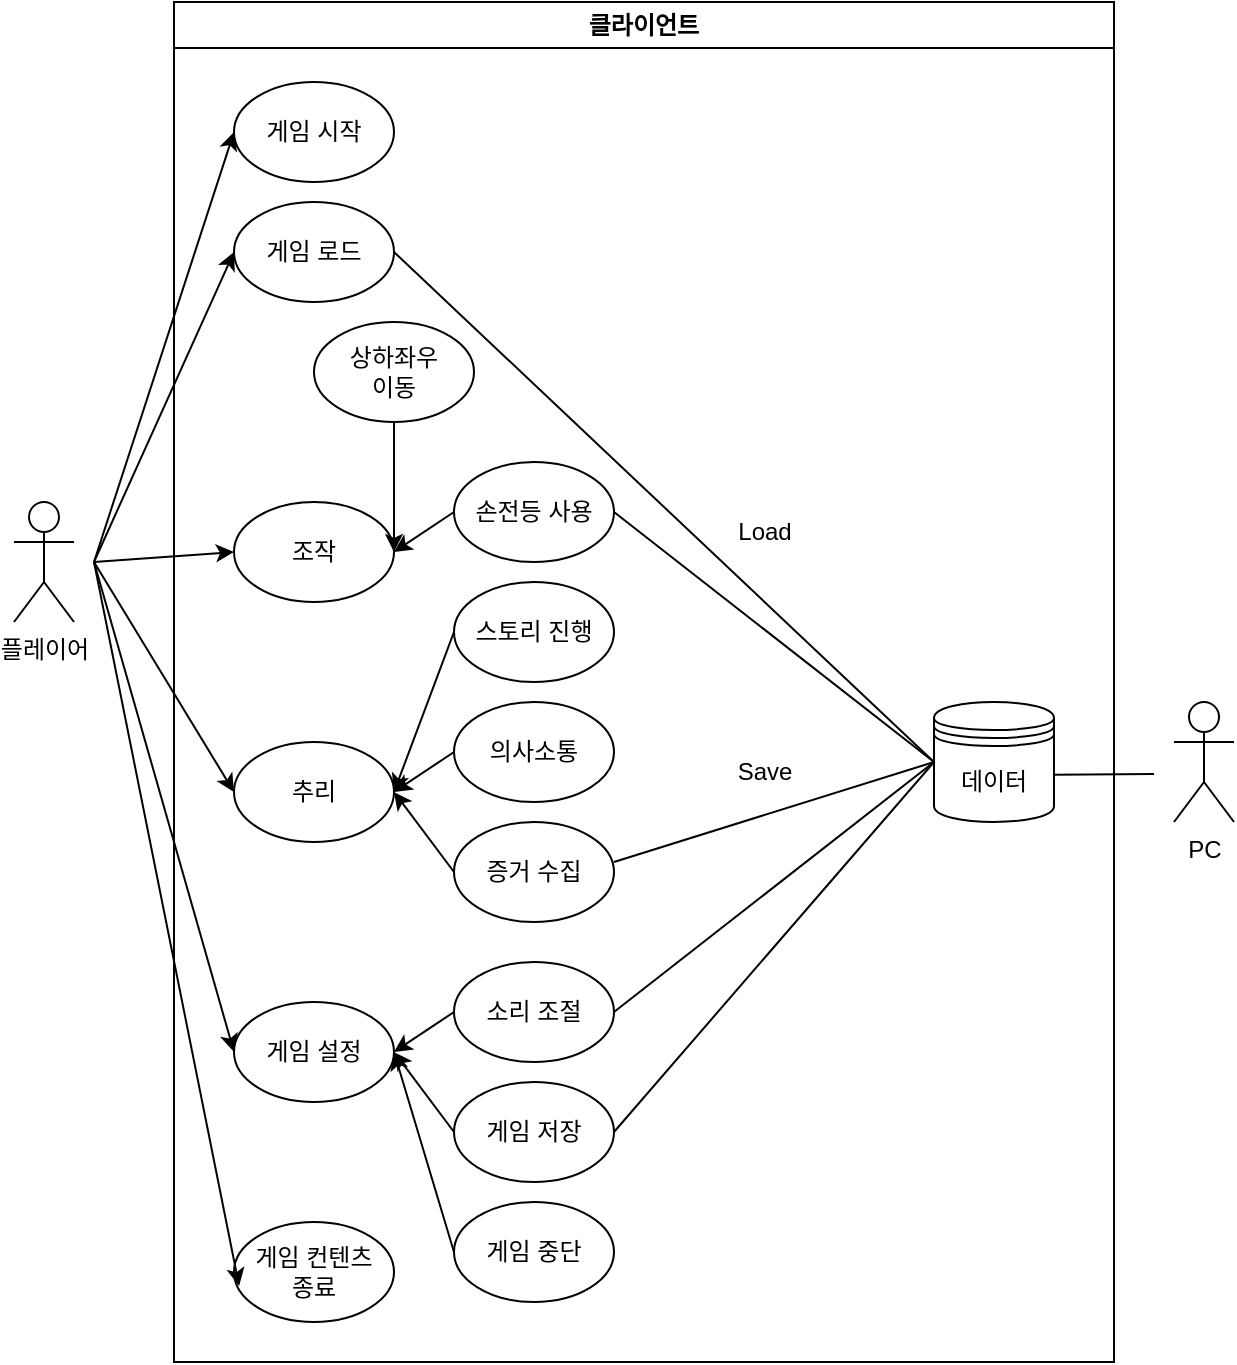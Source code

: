<mxfile version="24.5.4" type="github">
  <diagram name="페이지-1" id="ZpcOs4shHNh5mx86bvTr">
    <mxGraphModel dx="1461" dy="759" grid="1" gridSize="10" guides="1" tooltips="1" connect="1" arrows="1" fold="1" page="1" pageScale="1" pageWidth="827" pageHeight="1169" math="0" shadow="0">
      <root>
        <mxCell id="0" />
        <mxCell id="1" parent="0" />
        <mxCell id="3Uc47XjtdB7wgMT_kZdp-1" value="클라이언트" style="swimlane;whiteSpace=wrap;html=1;" vertex="1" parent="1">
          <mxGeometry x="170" y="50" width="470" height="680" as="geometry" />
        </mxCell>
        <mxCell id="3Uc47XjtdB7wgMT_kZdp-3" value="게임 시작" style="ellipse;whiteSpace=wrap;html=1;" vertex="1" parent="3Uc47XjtdB7wgMT_kZdp-1">
          <mxGeometry x="30" y="40" width="80" height="50" as="geometry" />
        </mxCell>
        <mxCell id="3Uc47XjtdB7wgMT_kZdp-4" value="게임 컨텐츠&lt;div&gt;종료&lt;/div&gt;" style="ellipse;whiteSpace=wrap;html=1;" vertex="1" parent="3Uc47XjtdB7wgMT_kZdp-1">
          <mxGeometry x="30" y="610" width="80" height="50" as="geometry" />
        </mxCell>
        <mxCell id="3Uc47XjtdB7wgMT_kZdp-5" value="조작" style="ellipse;whiteSpace=wrap;html=1;" vertex="1" parent="3Uc47XjtdB7wgMT_kZdp-1">
          <mxGeometry x="30" y="250" width="80" height="50" as="geometry" />
        </mxCell>
        <mxCell id="3Uc47XjtdB7wgMT_kZdp-6" value="추리" style="ellipse;whiteSpace=wrap;html=1;" vertex="1" parent="3Uc47XjtdB7wgMT_kZdp-1">
          <mxGeometry x="30" y="370" width="80" height="50" as="geometry" />
        </mxCell>
        <mxCell id="3Uc47XjtdB7wgMT_kZdp-7" value="게임 설정" style="ellipse;whiteSpace=wrap;html=1;" vertex="1" parent="3Uc47XjtdB7wgMT_kZdp-1">
          <mxGeometry x="30" y="500" width="80" height="50" as="geometry" />
        </mxCell>
        <mxCell id="3Uc47XjtdB7wgMT_kZdp-8" value="상하좌우&lt;div&gt;&lt;span style=&quot;background-color: initial;&quot;&gt;이동&lt;/span&gt;&lt;/div&gt;" style="ellipse;whiteSpace=wrap;html=1;" vertex="1" parent="3Uc47XjtdB7wgMT_kZdp-1">
          <mxGeometry x="70" y="160" width="80" height="50" as="geometry" />
        </mxCell>
        <mxCell id="3Uc47XjtdB7wgMT_kZdp-9" value="손전등&amp;nbsp;&lt;span style=&quot;background-color: initial;&quot;&gt;사용&lt;/span&gt;" style="ellipse;whiteSpace=wrap;html=1;" vertex="1" parent="3Uc47XjtdB7wgMT_kZdp-1">
          <mxGeometry x="140" y="230" width="80" height="50" as="geometry" />
        </mxCell>
        <mxCell id="3Uc47XjtdB7wgMT_kZdp-10" value="의사소통" style="ellipse;whiteSpace=wrap;html=1;" vertex="1" parent="3Uc47XjtdB7wgMT_kZdp-1">
          <mxGeometry x="140" y="350" width="80" height="50" as="geometry" />
        </mxCell>
        <mxCell id="3Uc47XjtdB7wgMT_kZdp-11" value="스토리 진행" style="ellipse;whiteSpace=wrap;html=1;" vertex="1" parent="3Uc47XjtdB7wgMT_kZdp-1">
          <mxGeometry x="140" y="290" width="80" height="50" as="geometry" />
        </mxCell>
        <mxCell id="3Uc47XjtdB7wgMT_kZdp-12" value="소리 조절" style="ellipse;whiteSpace=wrap;html=1;" vertex="1" parent="3Uc47XjtdB7wgMT_kZdp-1">
          <mxGeometry x="140" y="480" width="80" height="50" as="geometry" />
        </mxCell>
        <mxCell id="3Uc47XjtdB7wgMT_kZdp-13" value="게임 저장" style="ellipse;whiteSpace=wrap;html=1;" vertex="1" parent="3Uc47XjtdB7wgMT_kZdp-1">
          <mxGeometry x="140" y="540" width="80" height="50" as="geometry" />
        </mxCell>
        <mxCell id="3Uc47XjtdB7wgMT_kZdp-14" value="게임 중단" style="ellipse;whiteSpace=wrap;html=1;" vertex="1" parent="3Uc47XjtdB7wgMT_kZdp-1">
          <mxGeometry x="140" y="600" width="80" height="50" as="geometry" />
        </mxCell>
        <mxCell id="3Uc47XjtdB7wgMT_kZdp-15" value="증거 수집" style="ellipse;whiteSpace=wrap;html=1;" vertex="1" parent="3Uc47XjtdB7wgMT_kZdp-1">
          <mxGeometry x="140" y="410" width="80" height="50" as="geometry" />
        </mxCell>
        <mxCell id="3Uc47XjtdB7wgMT_kZdp-21" value="" style="endArrow=classic;html=1;rounded=0;entryX=1;entryY=0.5;entryDx=0;entryDy=0;exitX=0.5;exitY=1;exitDx=0;exitDy=0;" edge="1" parent="3Uc47XjtdB7wgMT_kZdp-1" source="3Uc47XjtdB7wgMT_kZdp-8" target="3Uc47XjtdB7wgMT_kZdp-5">
          <mxGeometry width="50" height="50" relative="1" as="geometry">
            <mxPoint x="220" y="330" as="sourcePoint" />
            <mxPoint x="270" y="280" as="targetPoint" />
          </mxGeometry>
        </mxCell>
        <mxCell id="3Uc47XjtdB7wgMT_kZdp-22" value="" style="endArrow=classic;html=1;rounded=0;exitX=0;exitY=0.5;exitDx=0;exitDy=0;entryX=1;entryY=0.5;entryDx=0;entryDy=0;" edge="1" parent="3Uc47XjtdB7wgMT_kZdp-1" source="3Uc47XjtdB7wgMT_kZdp-9" target="3Uc47XjtdB7wgMT_kZdp-5">
          <mxGeometry width="50" height="50" relative="1" as="geometry">
            <mxPoint x="220" y="430" as="sourcePoint" />
            <mxPoint x="270" y="380" as="targetPoint" />
          </mxGeometry>
        </mxCell>
        <mxCell id="3Uc47XjtdB7wgMT_kZdp-23" value="" style="endArrow=classic;html=1;rounded=0;entryX=1;entryY=0.5;entryDx=0;entryDy=0;exitX=0;exitY=0.5;exitDx=0;exitDy=0;" edge="1" parent="3Uc47XjtdB7wgMT_kZdp-1" source="3Uc47XjtdB7wgMT_kZdp-11" target="3Uc47XjtdB7wgMT_kZdp-6">
          <mxGeometry width="50" height="50" relative="1" as="geometry">
            <mxPoint x="220" y="430" as="sourcePoint" />
            <mxPoint x="270" y="380" as="targetPoint" />
          </mxGeometry>
        </mxCell>
        <mxCell id="3Uc47XjtdB7wgMT_kZdp-24" value="" style="endArrow=classic;html=1;rounded=0;exitX=0;exitY=0.5;exitDx=0;exitDy=0;entryX=1;entryY=0.5;entryDx=0;entryDy=0;" edge="1" parent="3Uc47XjtdB7wgMT_kZdp-1" source="3Uc47XjtdB7wgMT_kZdp-10" target="3Uc47XjtdB7wgMT_kZdp-6">
          <mxGeometry width="50" height="50" relative="1" as="geometry">
            <mxPoint x="220" y="430" as="sourcePoint" />
            <mxPoint x="270" y="380" as="targetPoint" />
          </mxGeometry>
        </mxCell>
        <mxCell id="3Uc47XjtdB7wgMT_kZdp-25" value="" style="endArrow=classic;html=1;rounded=0;exitX=0;exitY=0.5;exitDx=0;exitDy=0;entryX=1;entryY=0.5;entryDx=0;entryDy=0;" edge="1" parent="3Uc47XjtdB7wgMT_kZdp-1" source="3Uc47XjtdB7wgMT_kZdp-15" target="3Uc47XjtdB7wgMT_kZdp-6">
          <mxGeometry width="50" height="50" relative="1" as="geometry">
            <mxPoint x="220" y="430" as="sourcePoint" />
            <mxPoint x="270" y="380" as="targetPoint" />
          </mxGeometry>
        </mxCell>
        <mxCell id="3Uc47XjtdB7wgMT_kZdp-26" value="" style="endArrow=classic;html=1;rounded=0;exitX=0;exitY=0.5;exitDx=0;exitDy=0;entryX=1;entryY=0.5;entryDx=0;entryDy=0;" edge="1" parent="3Uc47XjtdB7wgMT_kZdp-1" source="3Uc47XjtdB7wgMT_kZdp-12" target="3Uc47XjtdB7wgMT_kZdp-7">
          <mxGeometry width="50" height="50" relative="1" as="geometry">
            <mxPoint x="220" y="430" as="sourcePoint" />
            <mxPoint x="110" y="470" as="targetPoint" />
          </mxGeometry>
        </mxCell>
        <mxCell id="3Uc47XjtdB7wgMT_kZdp-27" value="" style="endArrow=classic;html=1;rounded=0;exitX=0;exitY=0.5;exitDx=0;exitDy=0;entryX=1;entryY=0.5;entryDx=0;entryDy=0;" edge="1" parent="3Uc47XjtdB7wgMT_kZdp-1" source="3Uc47XjtdB7wgMT_kZdp-13" target="3Uc47XjtdB7wgMT_kZdp-7">
          <mxGeometry width="50" height="50" relative="1" as="geometry">
            <mxPoint x="220" y="430" as="sourcePoint" />
            <mxPoint x="270" y="380" as="targetPoint" />
          </mxGeometry>
        </mxCell>
        <mxCell id="3Uc47XjtdB7wgMT_kZdp-28" value="" style="endArrow=classic;html=1;rounded=0;exitX=0;exitY=0.5;exitDx=0;exitDy=0;entryX=1;entryY=0.5;entryDx=0;entryDy=0;" edge="1" parent="3Uc47XjtdB7wgMT_kZdp-1" source="3Uc47XjtdB7wgMT_kZdp-14" target="3Uc47XjtdB7wgMT_kZdp-7">
          <mxGeometry width="50" height="50" relative="1" as="geometry">
            <mxPoint x="220" y="430" as="sourcePoint" />
            <mxPoint x="270" y="380" as="targetPoint" />
          </mxGeometry>
        </mxCell>
        <mxCell id="3Uc47XjtdB7wgMT_kZdp-32" value="데이터" style="shape=datastore;whiteSpace=wrap;html=1;" vertex="1" parent="3Uc47XjtdB7wgMT_kZdp-1">
          <mxGeometry x="380" y="350" width="60" height="60" as="geometry" />
        </mxCell>
        <mxCell id="3Uc47XjtdB7wgMT_kZdp-30" value="" style="endArrow=none;html=1;rounded=0;exitX=1;exitY=0.5;exitDx=0;exitDy=0;entryX=0;entryY=0.5;entryDx=0;entryDy=0;" edge="1" parent="3Uc47XjtdB7wgMT_kZdp-1" source="3Uc47XjtdB7wgMT_kZdp-12" target="3Uc47XjtdB7wgMT_kZdp-32">
          <mxGeometry width="50" height="50" relative="1" as="geometry">
            <mxPoint x="220" y="430" as="sourcePoint" />
            <mxPoint x="350" y="410" as="targetPoint" />
          </mxGeometry>
        </mxCell>
        <mxCell id="3Uc47XjtdB7wgMT_kZdp-40" value="" style="endArrow=none;html=1;rounded=0;exitX=1;exitY=0.5;exitDx=0;exitDy=0;entryX=0;entryY=0.5;entryDx=0;entryDy=0;" edge="1" parent="3Uc47XjtdB7wgMT_kZdp-1" source="3Uc47XjtdB7wgMT_kZdp-13" target="3Uc47XjtdB7wgMT_kZdp-32">
          <mxGeometry width="50" height="50" relative="1" as="geometry">
            <mxPoint x="220" y="430" as="sourcePoint" />
            <mxPoint x="270" y="380" as="targetPoint" />
          </mxGeometry>
        </mxCell>
        <mxCell id="3Uc47XjtdB7wgMT_kZdp-42" value="Save" style="text;html=1;align=center;verticalAlign=middle;resizable=0;points=[];autosize=1;strokeColor=none;fillColor=none;" vertex="1" parent="3Uc47XjtdB7wgMT_kZdp-1">
          <mxGeometry x="270" y="370" width="50" height="30" as="geometry" />
        </mxCell>
        <mxCell id="3Uc47XjtdB7wgMT_kZdp-44" value="게임 로드" style="ellipse;whiteSpace=wrap;html=1;" vertex="1" parent="3Uc47XjtdB7wgMT_kZdp-1">
          <mxGeometry x="30" y="100" width="80" height="50" as="geometry" />
        </mxCell>
        <mxCell id="3Uc47XjtdB7wgMT_kZdp-48" value="Load" style="text;html=1;align=center;verticalAlign=middle;resizable=0;points=[];autosize=1;strokeColor=none;fillColor=none;" vertex="1" parent="3Uc47XjtdB7wgMT_kZdp-1">
          <mxGeometry x="270" y="250" width="50" height="30" as="geometry" />
        </mxCell>
        <mxCell id="3Uc47XjtdB7wgMT_kZdp-49" value="" style="endArrow=none;html=1;rounded=0;entryX=0;entryY=0.5;entryDx=0;entryDy=0;exitX=1;exitY=0.5;exitDx=0;exitDy=0;" edge="1" parent="3Uc47XjtdB7wgMT_kZdp-1" source="3Uc47XjtdB7wgMT_kZdp-9" target="3Uc47XjtdB7wgMT_kZdp-32">
          <mxGeometry width="50" height="50" relative="1" as="geometry">
            <mxPoint x="220" y="330" as="sourcePoint" />
            <mxPoint x="270" y="280" as="targetPoint" />
          </mxGeometry>
        </mxCell>
        <mxCell id="3Uc47XjtdB7wgMT_kZdp-2" value="플레이어" style="shape=umlActor;verticalLabelPosition=bottom;verticalAlign=top;html=1;outlineConnect=0;" vertex="1" parent="1">
          <mxGeometry x="90" y="300" width="30" height="60" as="geometry" />
        </mxCell>
        <mxCell id="3Uc47XjtdB7wgMT_kZdp-16" value="" style="endArrow=classic;html=1;rounded=0;entryX=0;entryY=0.5;entryDx=0;entryDy=0;" edge="1" parent="1" target="3Uc47XjtdB7wgMT_kZdp-3">
          <mxGeometry width="50" height="50" relative="1" as="geometry">
            <mxPoint x="130" y="330" as="sourcePoint" />
            <mxPoint x="130" y="330" as="targetPoint" />
          </mxGeometry>
        </mxCell>
        <mxCell id="3Uc47XjtdB7wgMT_kZdp-17" value="" style="endArrow=classic;html=1;rounded=0;entryX=0;entryY=0.5;entryDx=0;entryDy=0;" edge="1" parent="1" target="3Uc47XjtdB7wgMT_kZdp-5">
          <mxGeometry width="50" height="50" relative="1" as="geometry">
            <mxPoint x="130" y="330" as="sourcePoint" />
            <mxPoint x="150" y="380" as="targetPoint" />
            <Array as="points">
              <mxPoint x="130" y="330" />
            </Array>
          </mxGeometry>
        </mxCell>
        <mxCell id="3Uc47XjtdB7wgMT_kZdp-18" value="" style="endArrow=classic;html=1;rounded=0;entryX=0;entryY=0.5;entryDx=0;entryDy=0;" edge="1" parent="1" target="3Uc47XjtdB7wgMT_kZdp-6">
          <mxGeometry width="50" height="50" relative="1" as="geometry">
            <mxPoint x="130" y="330" as="sourcePoint" />
            <mxPoint x="440" y="330" as="targetPoint" />
          </mxGeometry>
        </mxCell>
        <mxCell id="3Uc47XjtdB7wgMT_kZdp-19" value="" style="endArrow=classic;html=1;rounded=0;entryX=0;entryY=0.5;entryDx=0;entryDy=0;" edge="1" parent="1" target="3Uc47XjtdB7wgMT_kZdp-7">
          <mxGeometry width="50" height="50" relative="1" as="geometry">
            <mxPoint x="130" y="330" as="sourcePoint" />
            <mxPoint x="440" y="330" as="targetPoint" />
          </mxGeometry>
        </mxCell>
        <mxCell id="3Uc47XjtdB7wgMT_kZdp-20" value="" style="endArrow=classic;html=1;rounded=0;entryX=0.032;entryY=0.64;entryDx=0;entryDy=0;entryPerimeter=0;" edge="1" parent="1" target="3Uc47XjtdB7wgMT_kZdp-4">
          <mxGeometry width="50" height="50" relative="1" as="geometry">
            <mxPoint x="130" y="330" as="sourcePoint" />
            <mxPoint x="190" y="570" as="targetPoint" />
          </mxGeometry>
        </mxCell>
        <mxCell id="3Uc47XjtdB7wgMT_kZdp-29" value="" style="endArrow=none;html=1;rounded=0;entryX=0;entryY=0.5;entryDx=0;entryDy=0;" edge="1" parent="1" target="3Uc47XjtdB7wgMT_kZdp-32">
          <mxGeometry width="50" height="50" relative="1" as="geometry">
            <mxPoint x="390" y="480" as="sourcePoint" />
            <mxPoint x="530" y="440" as="targetPoint" />
          </mxGeometry>
        </mxCell>
        <mxCell id="3Uc47XjtdB7wgMT_kZdp-33" value="PC" style="shape=umlActor;verticalLabelPosition=bottom;verticalAlign=top;html=1;outlineConnect=0;" vertex="1" parent="1">
          <mxGeometry x="670" y="400" width="30" height="60" as="geometry" />
        </mxCell>
        <mxCell id="3Uc47XjtdB7wgMT_kZdp-41" value="" style="endArrow=none;html=1;rounded=0;exitX=0.996;exitY=0.607;exitDx=0;exitDy=0;exitPerimeter=0;" edge="1" parent="1" source="3Uc47XjtdB7wgMT_kZdp-32">
          <mxGeometry width="50" height="50" relative="1" as="geometry">
            <mxPoint x="390" y="480" as="sourcePoint" />
            <mxPoint x="660" y="436" as="targetPoint" />
          </mxGeometry>
        </mxCell>
        <mxCell id="3Uc47XjtdB7wgMT_kZdp-46" value="" style="endArrow=classic;html=1;rounded=0;entryX=0;entryY=0.5;entryDx=0;entryDy=0;" edge="1" parent="1" target="3Uc47XjtdB7wgMT_kZdp-44">
          <mxGeometry width="50" height="50" relative="1" as="geometry">
            <mxPoint x="130" y="330" as="sourcePoint" />
            <mxPoint x="440" y="330" as="targetPoint" />
          </mxGeometry>
        </mxCell>
        <mxCell id="3Uc47XjtdB7wgMT_kZdp-47" value="" style="endArrow=none;html=1;rounded=0;exitX=1;exitY=0.5;exitDx=0;exitDy=0;" edge="1" parent="1" source="3Uc47XjtdB7wgMT_kZdp-44">
          <mxGeometry width="50" height="50" relative="1" as="geometry">
            <mxPoint x="390" y="380" as="sourcePoint" />
            <mxPoint x="550" y="430" as="targetPoint" />
          </mxGeometry>
        </mxCell>
      </root>
    </mxGraphModel>
  </diagram>
</mxfile>
